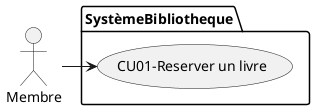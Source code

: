 @startuml DCU
package SystèmeBibliotheque{
(CU01-Reserver un livre) as (CU01)  
}
Membre->(CU01)
@enduml

@startuml MDD
class M as "Membre" <<Role>>{
  nom: string
}

class B as "Bibliotheque" <<Conteneur>>
class L as "Livre" << Description d'entité>>   {
  titre: String
  <s>auteur: String</s>
  isbn: String
  <s>maisonEdition: String</s>
  noEdition: String
  annee: integer
} 
class ME as "MaisonEdition" <<Description d'entité>>
class A as "Auteur" <<Role>>
class EL as "ExemplaireLivre" <<Objet physique, contenue de Bibiliotheque, Produit ou service lié a un transaction>>{
  code: string
}
class R  as "Reservation" <<Transaction>> {
  noReservation:String
}

B --"*" L: permet la recherche
M --"*" R: fait
R -- EL: est pour
EL "*" -- L: sont décrit 
L -- A: est écrit par 
L -- ME: est éditer par une
B -- "*" M: offre des service à 
@enduml


@startuml DSS
title: Réserver un livre à la bibliothèque
skinparam style strictuml
Actor ":Membre" as M
participant ":System" as S
M -> S: demarrerRechercheLivre()
M <<-- S: formulaire de recherche

M -> S: rechercherLivre(texte:string)
M <<-- S: [livre]

M -> S: selectionnerLivre(livre:string)
note left of S: livre => titre auteur, isbn, maison edition, no édition, année
M <<-- S: livre,[exemplaire]

M -> S: reserverExemplaire(livre:string, code:string)
M <<-- S: noReservation, nom du membre, code de l'exemplaire


@enduml

@startuml RDCU-demarrerRechercheLivre
skinparam style strictuml
participant ":ControleurReservation" as S
note left of S: Controlleur de session, \nfavorise une forte cohesion

 -> S: demarrerRechercheLivre() 

@enduml

@startuml RDCU-rechercherLivre
title: rechercherLivre
skinparam style strictuml
participant ":ControleurReservation" as S
note left of S: Controlleur de session
participant ":Bibliotheque" as B
participant "ll:List<:Livre>" as LL

 -> S: livres:string = rechercherLivre(texte:string)
note left of B: Expert en information,\ncontroleur possède la Bibliotheque,\nBibliotheque possède la liste de livre
S -> B: [livre] =rechercherLivre(texte:string)
note left of LL: List<:Livre> est l'expert pour trouver les livres en sachant un texte
B -> LL: [livre] = find(texte:string)

@enduml


@startuml RDCU-selectionnerLivre
skinparam style strictuml
participant ":ControleurReservation" as S
note left of S: Controlleur de session
participant ":Bibliotheque" as B
participant "ml:Map<nom, :Livre>" as ML
participant "l:Livre" as L

 -> S: livreEtExemplaires:string = selectionnerLivre(livre:string)
 note left of B: Expert en information \nControleur -> Bibliotheque\nBibliotheque -> map de livre
 S->B: [l,[exemplaire]] = selectionnerLivre(livre:string)
 note left of ML: Expert en information
 B->ML: l = get(nom:string)

 note left of L: Expert Livre décrit plusieurs exemplaire
 B->L: [exemplaire] = getExemplaires()
@enduml

@startuml RDCU-reserverExemplaire
title: Réserver un livre à la bibliothèque
skinparam style strictuml
participant ":ControleurReservation" as S
note left of S: Controlleur de session
participant ":Reservation" as Reservation
participant ":Bibliotheque" as B
participant "ml:Map<isbn, :Livre>" as ML
participant "l:Livre" as L
participant "me:Map<code:string, :Exemplaire>" as ME

 -> S**: noconfirmation:string = reserverExemplaire(isbn:string, code:string)
note right of S: Createur par default, \nfaible couplage avec parametre m:Membre
S->B: exemplaire =  getExemplaire(isbn:string, code:string)
B -> ML: l = get(isbn:string)
note left of L: expert en information\nl possède une map d'exemmplaires
B -> L: exemplaire = getExemplaire(code:string) 
note left of L: expert en information 
L -> ME: exemplaire = get(code)

note left of Reservation: createur par default, PUCE n'est pas application
note left of Reservation: r.noConfirmation est devenu no unique
S -> Reservation**: create(m:Membre, exemplaire:Exemplaire)
Reservation ->Reservation: initNoConfirmation()

note left of Reservation: expert: Ctrl possède un référence à l'objet racine Bibliotheque et \nr est le mutateur d'attribut
S -> Reservation: noConfirmation:string = getNoConfirmation()

@enduml

@startuml DCL
class C as "ControleurReservation"{
  listLivres: List<:Livre>" {
  mapLivres: Map<nom, :Livre>" {
  demarrerRechercheLivre() 
  rechercherLivre(texte:string): list<Livre:json>
  selectionnerLivre(livre:string): string
  reserverExemplaire(code:string)
}
class M as "Membre" <<Role>>{
  nom: string
}

class B as "Bibliotheque" <<Conteneur>>{
  rechercherLivre(texte:string): [:Livre]
  selectionnerLivre(livre:string): [:Livre,[:Exemplaire]]
  getExemplaire(code:string): Exemplaire
}

class L as "Livre" << Description d'entité>>   {
  mapExemplaires: Map<code:string, :Exemplaire>
  titre: String
  <s>auteur: String</s>
  isbn: String
  <s>maisonEdition: String</s>
  noEdition: String
  annee: integer
  [Exemplaire] = getExemplaires()
  exemplaire = getExemplaire(code:string) 
} 
class ME as "MaisonEdition" <<Description d'entité>>
class A as "Auteur" <<Role>>
class EL as "ExemplaireLivre" <<Objet physique, contenue de Bibiliotheque, Produit ou service lié a un transaction>>{
  code: string
}
class R  as "Reservation" <<Transaction>> {
  noReservation:String
  create(m:Membre, exemplaire:Exemplaire)
}

C -->"*\nlistLivres" L
C --> "*\nmapLivres" L
L --> "*" EL
C --> B

B --->"*" L: permet la\nrecherche
M <--"*" R: est fait pour <
R --> EL:  reserve 
L "*"<-- A: sont écrit par <
L "*" <-- ME: edite <
B -- "*" M: offre des service à 
@enduml